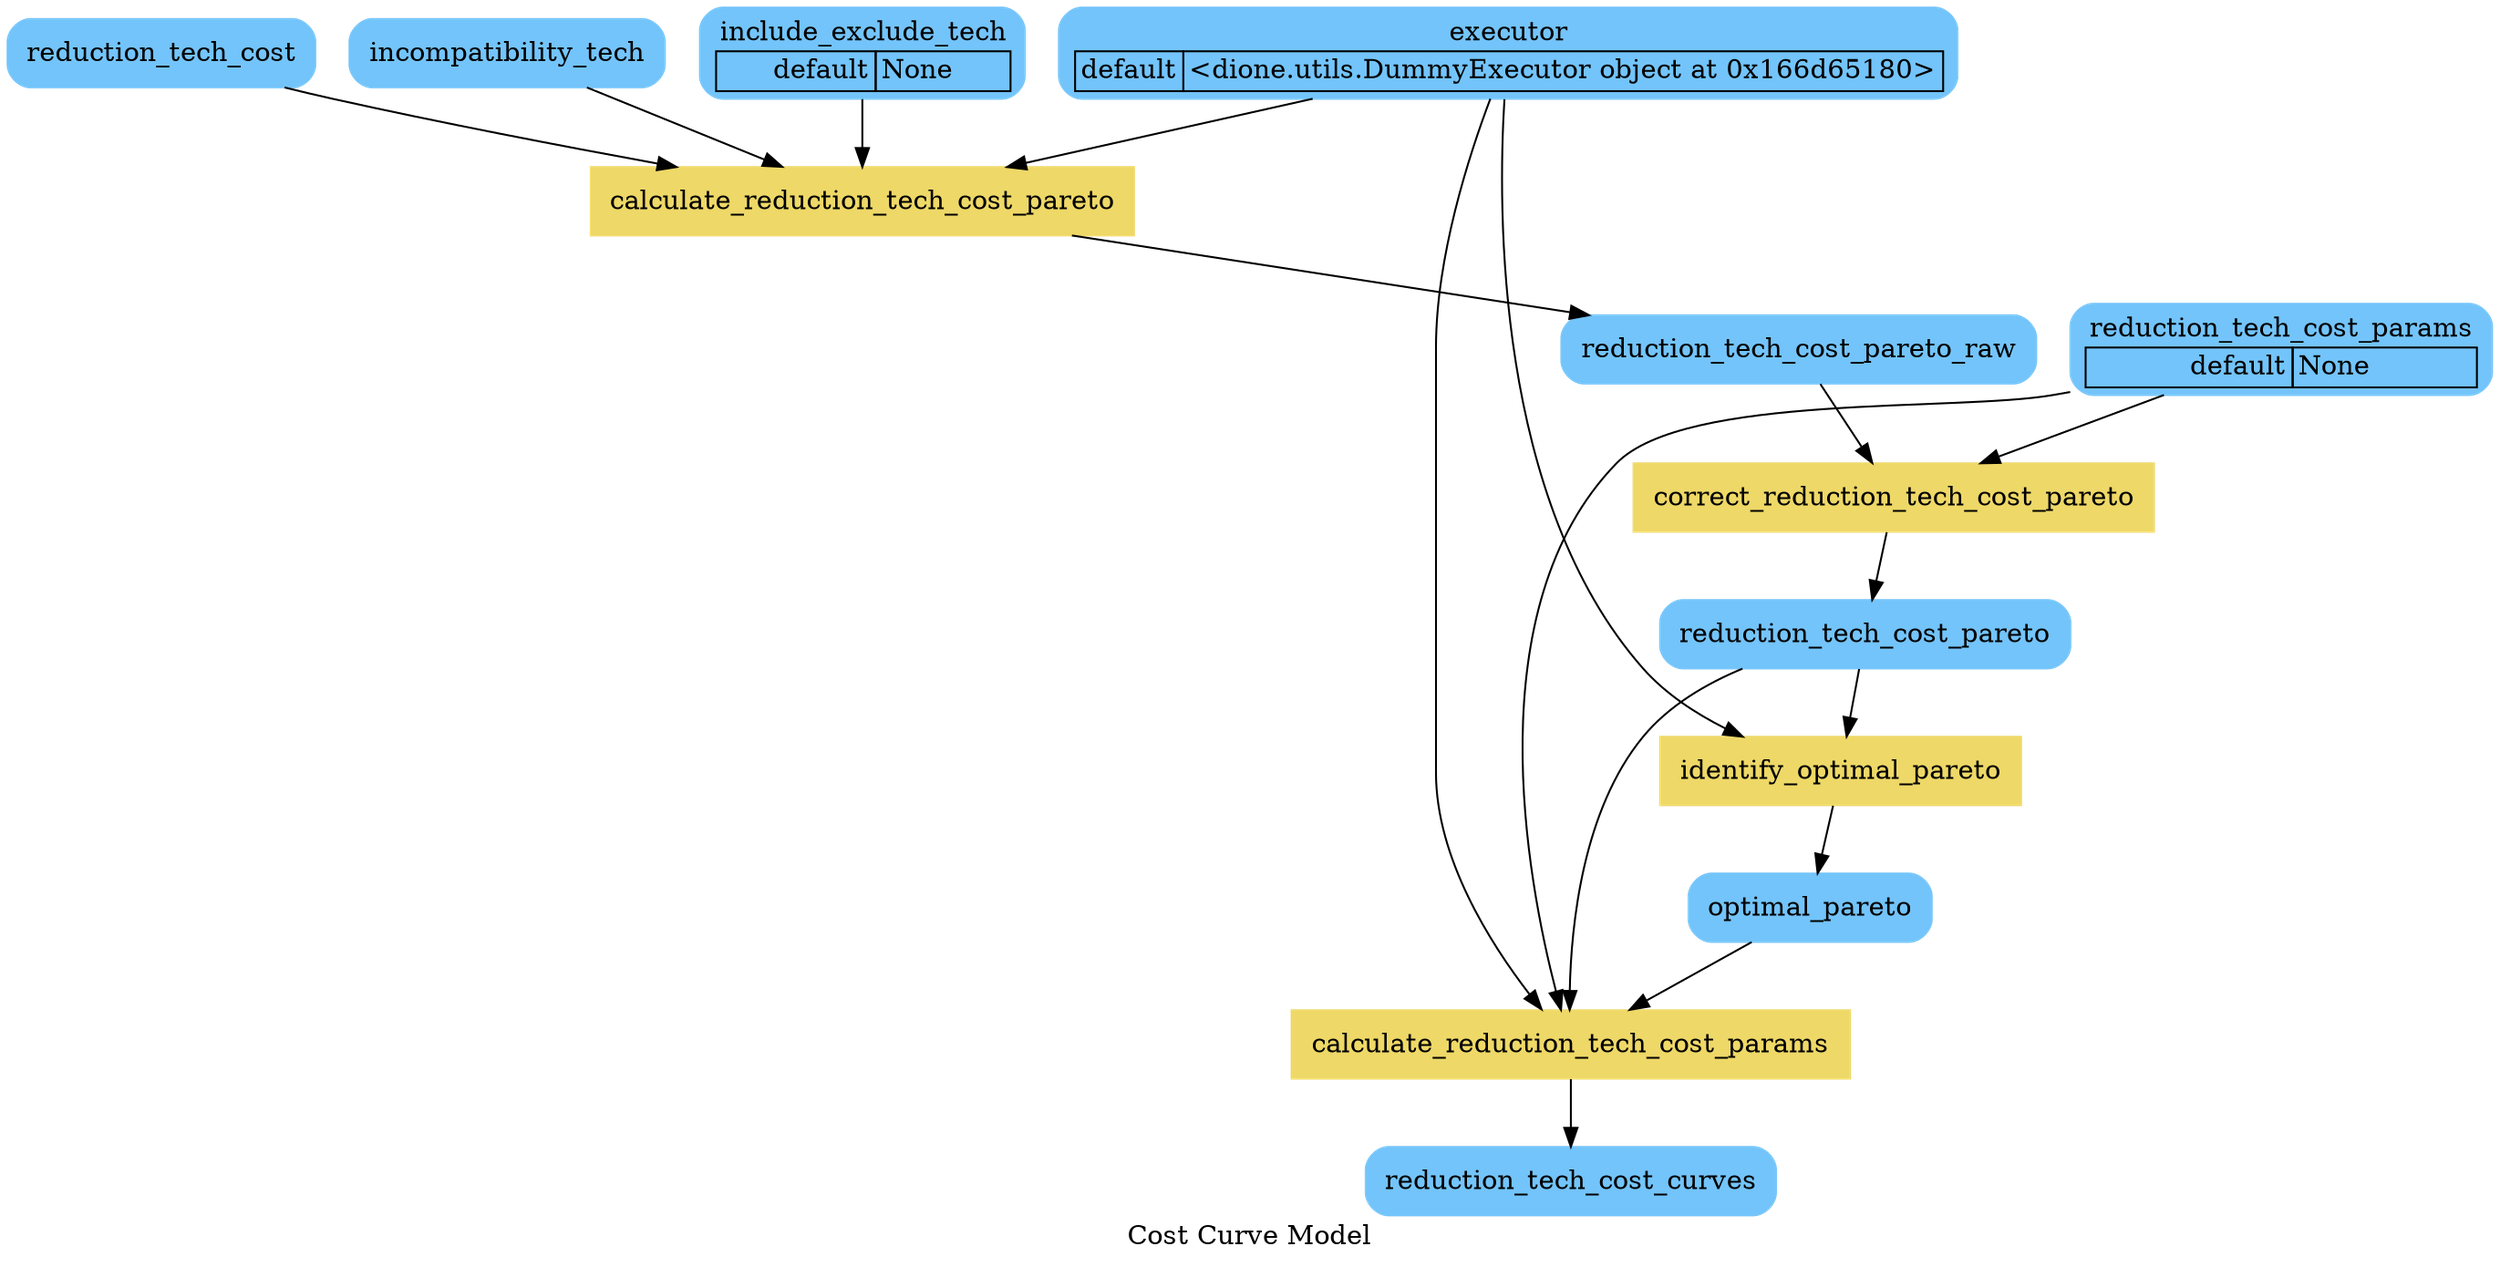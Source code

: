 digraph dmap {
	graph [bgcolor=transparent nslimit=1 nslimit1=1]
	node [style=filled]
	label = "Cost Curve Model"
	0 [label=<<TABLE border="0" cellspacing="0" color="black"><TR><TD border="0" colspan="2" href="./Cost_Curve_Model/calculate_reduction_tech_cost_pareto.html">calculate_reduction_tech_cost_pareto</TD></TR></TABLE>> color="#eed867" fillcolor="#eed867" id=0 ordering=in shape=box tooltip="\"Finds the best technology combinations that maximize the reduction     minimizing the implementation cost.\""]
	1 [label=<<TABLE border="0" cellspacing="0" color="black"><TR><TD border="0" colspan="2">reduction_tech_cost</TD></TR></TABLE>> color="#73c4fa" fillcolor="#73c4fa" id=1 shape=box style="rounded,filled" tooltip="\"List of technology reduction and implementation cost for each         powertrain, segment, and registration_year year.\""]
	2 [label=<<TABLE border="0" cellspacing="0" color="black"><TR><TD border="0" colspan="2">incompatibility_tech</TD></TR></TABLE>> color="#73c4fa" fillcolor="#73c4fa" id=2 shape=box style="rounded,filled" tooltip="\"Matrix of incompatible technologies.\""]
	3 [label=<<TABLE border="0" cellspacing="0" color="black"><TR><TD border="0" colspan="2">include_exclude_tech</TD></TR><TR><TD align="RIGHT" border="1">default</TD><TD align="LEFT" border="1">None</TD></TR></TABLE>> color="#73c4fa" fillcolor="#73c4fa" id=3 shape=box style="rounded,filled" tooltip="\"List of technologies to be included (forced) or excluded from the         optimization process defined for each powertrain, segment, and         registration_year year.\""]
	4 [label=<<TABLE border="0" cellspacing="0" color="black"><TR><TD border="0" colspan="2">executor</TD></TR><TR><TD align="RIGHT" border="1">default</TD><TD align="LEFT" border="1">&lt;dione.utils.DummyExecutor object at 0x166d65180&gt;</TD></TR></TABLE>> color="#73c4fa" fillcolor="#73c4fa" id=4 shape=box style="rounded,filled" tooltip="\"Parallel executor.\""]
	5 [label=<<TABLE border="0" cellspacing="0" color="black"><TR><TD border="0" colspan="2">reduction_tech_cost_pareto_raw</TD></TR></TABLE>> color="#73c4fa" fillcolor="#73c4fa" id=5 shape=box style="rounded,filled" tooltip="\"Best technology combinations that maximize the reduction minimizing         the implementation cost.\""]
	6 [label=<<TABLE border="0" cellspacing="0" color="black"><TR><TD border="0" colspan="2" href="./Cost_Curve_Model/correct_reduction_tech_cost_pareto.html">correct_reduction_tech_cost_pareto</TD></TR></TABLE>> color="#eed867" fillcolor="#eed867" id=6 ordering=in shape=box tooltip="\"Corrects the pareto points.\""]
	7 [label=<<TABLE border="0" cellspacing="0" color="black"><TR><TD border="0" colspan="2">reduction_tech_cost_params</TD></TR><TR><TD align="RIGHT" border="1">default</TD><TD align="LEFT" border="1">None</TD></TR></TABLE>> color="#73c4fa" fillcolor="#73c4fa" id=7 shape=box style="rounded,filled" tooltip="\"Configuration parameters for reduction cost curves.\""]
	8 [label=<<TABLE border="0" cellspacing="0" color="black"><TR><TD border="0" colspan="2">reduction_tech_cost_pareto</TD></TR></TABLE>> color="#73c4fa" fillcolor="#73c4fa" id=8 shape=box style="rounded,filled" tooltip="\"Corrected technology combinations that maximize the reduction         minimizing the implementation cost.\""]
	9 [label=<<TABLE border="0" cellspacing="0" color="black"><TR><TD border="0" colspan="2" href="./Cost_Curve_Model/identify_optimal_pareto.html">identify_optimal_pareto</TD></TR></TABLE>> color="#eed867" fillcolor="#eed867" id=9 ordering=in shape=box tooltip="\"Identifies the optimal pareto front of technology combinations that maximize     the reduction minimizing the implementation cost.\""]
	10 [label=<<TABLE border="0" cellspacing="0" color="black"><TR><TD border="0" colspan="2">optimal_pareto</TD></TR></TABLE>> color="#73c4fa" fillcolor="#73c4fa" id=10 shape=box style="rounded,filled" tooltip="\"Optimal pareto front of technology combinations that maximize the CO2         reduction minimizing the implementation cost.\""]
	11 [label=<<TABLE border="0" cellspacing="0" color="black"><TR><TD border="0" colspan="2" href="./Cost_Curve_Model/calculate_reduction_tech_cost_params.html">calculate_reduction_tech_cost_params</TD></TR></TABLE>> color="#eed867" fillcolor="#eed867" id=11 ordering=in shape=box tooltip="\"Fits the parameters of reduction/Cost curves.\""]
	12 [label=<<TABLE border="0" cellspacing="0" color="black"><TR><TD border="0" colspan="2">reduction_tech_cost_curves</TD></TR></TABLE>> color="#73c4fa" fillcolor="#73c4fa" id=12 shape=box style="rounded,filled" tooltip="\"Parameters of reduction/Cost curves.\""]
	0 -> 5
	1 -> 0
	2 -> 0
	3 -> 0
	4 -> 0
	4 -> 9
	4 -> 11
	5 -> 6
	6 -> 8
	7 -> 6
	7 -> 11
	8 -> 9
	8 -> 11
	9 -> 10
	10 -> 11
	11 -> 12
}
